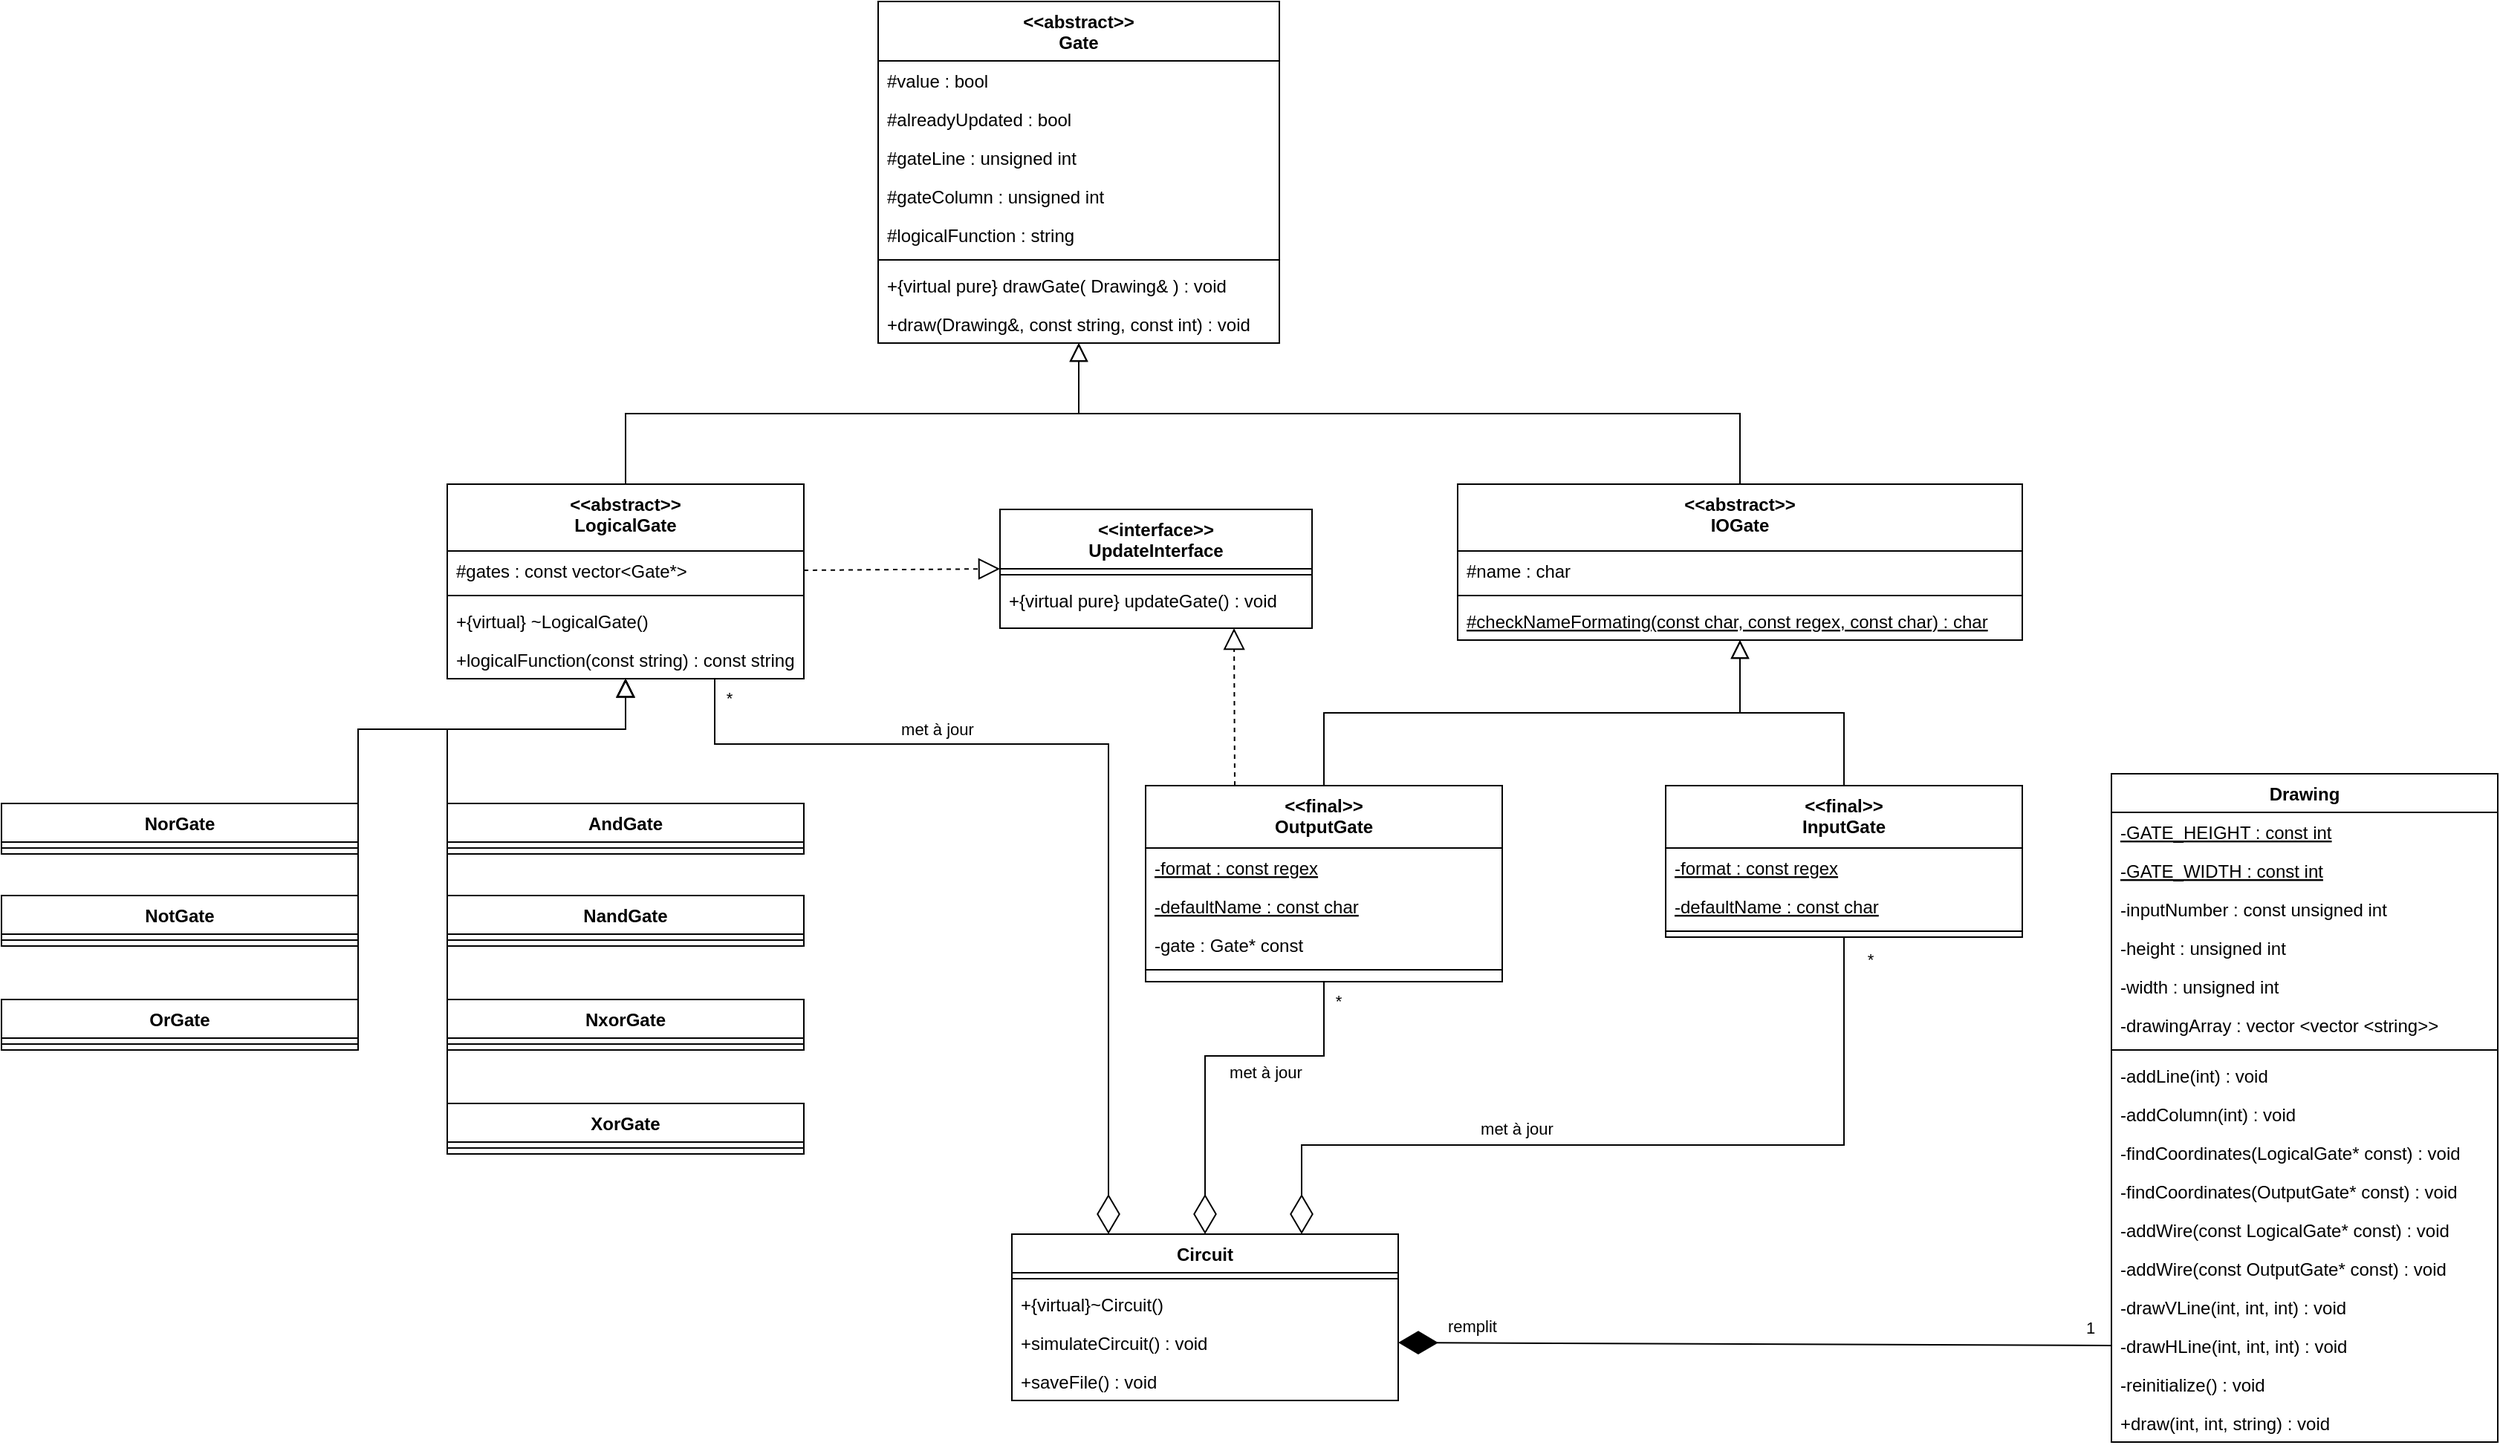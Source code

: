 <mxfile version="16.4.0" type="device"><diagram id="C5RBs43oDa-KdzZeNtuy" name="Page-1"><mxGraphModel dx="2557" dy="940" grid="1" gridSize="10" guides="1" tooltips="1" connect="1" arrows="1" fold="1" page="1" pageScale="1" pageWidth="827" pageHeight="1169" math="0" shadow="0"><root><mxCell id="WIyWlLk6GJQsqaUBKTNV-0"/><mxCell id="WIyWlLk6GJQsqaUBKTNV-1" parent="WIyWlLk6GJQsqaUBKTNV-0"/><mxCell id="zkfFHV4jXpPFQw0GAbJ--0" value="&lt;&lt;abstract&gt;&gt;&#xA;Gate" style="swimlane;fontStyle=1;align=center;verticalAlign=top;childLayout=stackLayout;horizontal=1;startSize=40;horizontalStack=0;resizeParent=1;resizeLast=0;collapsible=1;marginBottom=0;rounded=0;shadow=0;strokeWidth=1;" parent="WIyWlLk6GJQsqaUBKTNV-1" vertex="1"><mxGeometry x="260" y="40" width="270" height="230" as="geometry"><mxRectangle x="230" y="140" width="160" height="26" as="alternateBounds"/></mxGeometry></mxCell><mxCell id="zkfFHV4jXpPFQw0GAbJ--1" value="#value : bool" style="text;align=left;verticalAlign=top;spacingLeft=4;spacingRight=4;overflow=hidden;rotatable=0;points=[[0,0.5],[1,0.5]];portConstraint=eastwest;" parent="zkfFHV4jXpPFQw0GAbJ--0" vertex="1"><mxGeometry y="40" width="270" height="26" as="geometry"/></mxCell><mxCell id="zkfFHV4jXpPFQw0GAbJ--2" value="#alreadyUpdated : bool" style="text;align=left;verticalAlign=top;spacingLeft=4;spacingRight=4;overflow=hidden;rotatable=0;points=[[0,0.5],[1,0.5]];portConstraint=eastwest;rounded=0;shadow=0;html=0;" parent="zkfFHV4jXpPFQw0GAbJ--0" vertex="1"><mxGeometry y="66" width="270" height="26" as="geometry"/></mxCell><mxCell id="Q58En_Q9YtFkLHBGDszu-0" value="#gateLine : unsigned int" style="text;align=left;verticalAlign=top;spacingLeft=4;spacingRight=4;overflow=hidden;rotatable=0;points=[[0,0.5],[1,0.5]];portConstraint=eastwest;rounded=0;shadow=0;html=0;" vertex="1" parent="zkfFHV4jXpPFQw0GAbJ--0"><mxGeometry y="92" width="270" height="26" as="geometry"/></mxCell><mxCell id="Q58En_Q9YtFkLHBGDszu-1" value="#gateColumn : unsigned int" style="text;align=left;verticalAlign=top;spacingLeft=4;spacingRight=4;overflow=hidden;rotatable=0;points=[[0,0.5],[1,0.5]];portConstraint=eastwest;rounded=0;shadow=0;html=0;" vertex="1" parent="zkfFHV4jXpPFQw0GAbJ--0"><mxGeometry y="118" width="270" height="26" as="geometry"/></mxCell><mxCell id="Q58En_Q9YtFkLHBGDszu-2" value="#logicalFunction : string" style="text;align=left;verticalAlign=top;spacingLeft=4;spacingRight=4;overflow=hidden;rotatable=0;points=[[0,0.5],[1,0.5]];portConstraint=eastwest;rounded=0;shadow=0;html=0;" vertex="1" parent="zkfFHV4jXpPFQw0GAbJ--0"><mxGeometry y="144" width="270" height="26" as="geometry"/></mxCell><mxCell id="zkfFHV4jXpPFQw0GAbJ--4" value="" style="line;html=1;strokeWidth=1;align=left;verticalAlign=middle;spacingTop=-1;spacingLeft=3;spacingRight=3;rotatable=0;labelPosition=right;points=[];portConstraint=eastwest;" parent="zkfFHV4jXpPFQw0GAbJ--0" vertex="1"><mxGeometry y="170" width="270" height="8" as="geometry"/></mxCell><mxCell id="zkfFHV4jXpPFQw0GAbJ--5" value="+{virtual pure} drawGate( Drawing&amp; ) : void" style="text;align=left;verticalAlign=top;spacingLeft=4;spacingRight=4;overflow=hidden;rotatable=0;points=[[0,0.5],[1,0.5]];portConstraint=eastwest;" parent="zkfFHV4jXpPFQw0GAbJ--0" vertex="1"><mxGeometry y="178" width="270" height="26" as="geometry"/></mxCell><mxCell id="Q58En_Q9YtFkLHBGDszu-3" value="+draw(Drawing&amp;, const string, const int) : void" style="text;align=left;verticalAlign=top;spacingLeft=4;spacingRight=4;overflow=hidden;rotatable=0;points=[[0,0.5],[1,0.5]];portConstraint=eastwest;rounded=0;shadow=0;html=0;" vertex="1" parent="zkfFHV4jXpPFQw0GAbJ--0"><mxGeometry y="204" width="270" height="26" as="geometry"/></mxCell><mxCell id="zkfFHV4jXpPFQw0GAbJ--6" value="&lt;&lt;abstract&gt;&gt;&#xA;LogicalGate" style="swimlane;fontStyle=1;align=center;verticalAlign=top;childLayout=stackLayout;horizontal=1;startSize=45;horizontalStack=0;resizeParent=1;resizeLast=0;collapsible=1;marginBottom=0;rounded=0;shadow=0;strokeWidth=1;" parent="WIyWlLk6GJQsqaUBKTNV-1" vertex="1"><mxGeometry x="-30" y="365" width="240" height="131" as="geometry"><mxRectangle x="130" y="380" width="160" height="26" as="alternateBounds"/></mxGeometry></mxCell><mxCell id="zkfFHV4jXpPFQw0GAbJ--7" value="#gates : const vector&lt;Gate*&gt;" style="text;align=left;verticalAlign=top;spacingLeft=4;spacingRight=4;overflow=hidden;rotatable=0;points=[[0,0.5],[1,0.5]];portConstraint=eastwest;" parent="zkfFHV4jXpPFQw0GAbJ--6" vertex="1"><mxGeometry y="45" width="240" height="26" as="geometry"/></mxCell><mxCell id="zkfFHV4jXpPFQw0GAbJ--9" value="" style="line;html=1;strokeWidth=1;align=left;verticalAlign=middle;spacingTop=-1;spacingLeft=3;spacingRight=3;rotatable=0;labelPosition=right;points=[];portConstraint=eastwest;" parent="zkfFHV4jXpPFQw0GAbJ--6" vertex="1"><mxGeometry y="71" width="240" height="8" as="geometry"/></mxCell><mxCell id="zkfFHV4jXpPFQw0GAbJ--11" value="+{virtual} ~LogicalGate()" style="text;align=left;verticalAlign=top;spacingLeft=4;spacingRight=4;overflow=hidden;rotatable=0;points=[[0,0.5],[1,0.5]];portConstraint=eastwest;" parent="zkfFHV4jXpPFQw0GAbJ--6" vertex="1"><mxGeometry y="79" width="240" height="26" as="geometry"/></mxCell><mxCell id="Q58En_Q9YtFkLHBGDszu-8" value="+logicalFunction(const string) : const string" style="text;align=left;verticalAlign=top;spacingLeft=4;spacingRight=4;overflow=hidden;rotatable=0;points=[[0,0.5],[1,0.5]];portConstraint=eastwest;" vertex="1" parent="zkfFHV4jXpPFQw0GAbJ--6"><mxGeometry y="105" width="240" height="26" as="geometry"/></mxCell><mxCell id="zkfFHV4jXpPFQw0GAbJ--12" value="" style="endArrow=block;endSize=10;endFill=0;shadow=0;strokeWidth=1;rounded=0;edgeStyle=elbowEdgeStyle;elbow=vertical;" parent="WIyWlLk6GJQsqaUBKTNV-1" source="zkfFHV4jXpPFQw0GAbJ--6" target="zkfFHV4jXpPFQw0GAbJ--0" edge="1"><mxGeometry width="160" relative="1" as="geometry"><mxPoint x="200" y="203" as="sourcePoint"/><mxPoint x="200" y="203" as="targetPoint"/></mxGeometry></mxCell><mxCell id="zkfFHV4jXpPFQw0GAbJ--13" value="&lt;&lt;abstract&gt;&gt;&#xA;IOGate" style="swimlane;fontStyle=1;align=center;verticalAlign=top;childLayout=stackLayout;horizontal=1;startSize=45;horizontalStack=0;resizeParent=1;resizeLast=0;collapsible=1;marginBottom=0;rounded=0;shadow=0;strokeWidth=1;" parent="WIyWlLk6GJQsqaUBKTNV-1" vertex="1"><mxGeometry x="650" y="365" width="380" height="105" as="geometry"><mxRectangle x="340" y="380" width="170" height="26" as="alternateBounds"/></mxGeometry></mxCell><mxCell id="zkfFHV4jXpPFQw0GAbJ--14" value="#name : char" style="text;align=left;verticalAlign=top;spacingLeft=4;spacingRight=4;overflow=hidden;rotatable=0;points=[[0,0.5],[1,0.5]];portConstraint=eastwest;" parent="zkfFHV4jXpPFQw0GAbJ--13" vertex="1"><mxGeometry y="45" width="380" height="26" as="geometry"/></mxCell><mxCell id="zkfFHV4jXpPFQw0GAbJ--15" value="" style="line;html=1;strokeWidth=1;align=left;verticalAlign=middle;spacingTop=-1;spacingLeft=3;spacingRight=3;rotatable=0;labelPosition=right;points=[];portConstraint=eastwest;" parent="zkfFHV4jXpPFQw0GAbJ--13" vertex="1"><mxGeometry y="71" width="380" height="8" as="geometry"/></mxCell><mxCell id="Q58En_Q9YtFkLHBGDszu-10" value="#checkNameFormating(const char, const regex, const char) : char" style="text;align=left;verticalAlign=top;spacingLeft=4;spacingRight=4;overflow=hidden;rotatable=0;points=[[0,0.5],[1,0.5]];portConstraint=eastwest;fontStyle=4" vertex="1" parent="zkfFHV4jXpPFQw0GAbJ--13"><mxGeometry y="79" width="380" height="26" as="geometry"/></mxCell><mxCell id="zkfFHV4jXpPFQw0GAbJ--16" value="" style="endArrow=block;endSize=10;endFill=0;shadow=0;strokeWidth=1;rounded=0;edgeStyle=elbowEdgeStyle;elbow=vertical;" parent="WIyWlLk6GJQsqaUBKTNV-1" source="zkfFHV4jXpPFQw0GAbJ--13" target="zkfFHV4jXpPFQw0GAbJ--0" edge="1"><mxGeometry width="160" relative="1" as="geometry"><mxPoint x="210" y="373" as="sourcePoint"/><mxPoint x="310" y="271" as="targetPoint"/></mxGeometry></mxCell><mxCell id="Q58En_Q9YtFkLHBGDszu-11" value="&lt;&lt;interface&gt;&gt;&#xA;UpdateInterface" style="swimlane;fontStyle=1;align=center;verticalAlign=middle;childLayout=stackLayout;horizontal=1;startSize=40;horizontalStack=0;resizeParent=1;resizeLast=0;collapsible=1;marginBottom=0;rounded=0;shadow=0;strokeWidth=1;spacing=1;" vertex="1" parent="WIyWlLk6GJQsqaUBKTNV-1"><mxGeometry x="342" y="382" width="210" height="80" as="geometry"><mxRectangle x="340" y="380" width="170" height="26" as="alternateBounds"/></mxGeometry></mxCell><mxCell id="Q58En_Q9YtFkLHBGDszu-13" value="" style="line;html=1;strokeWidth=1;align=left;verticalAlign=middle;spacingTop=-1;spacingLeft=3;spacingRight=3;rotatable=0;labelPosition=right;points=[];portConstraint=eastwest;" vertex="1" parent="Q58En_Q9YtFkLHBGDszu-11"><mxGeometry y="40" width="210" height="8" as="geometry"/></mxCell><mxCell id="Q58En_Q9YtFkLHBGDszu-12" value="+{virtual pure} updateGate() : void" style="text;align=left;verticalAlign=top;spacingLeft=4;spacingRight=4;overflow=hidden;rotatable=0;points=[[0,0.5],[1,0.5]];portConstraint=eastwest;" vertex="1" parent="Q58En_Q9YtFkLHBGDszu-11"><mxGeometry y="48" width="210" height="26" as="geometry"/></mxCell><mxCell id="Q58En_Q9YtFkLHBGDszu-17" value="AndGate" style="swimlane;fontStyle=1;align=center;verticalAlign=top;childLayout=stackLayout;horizontal=1;startSize=26;horizontalStack=0;resizeParent=1;resizeLast=0;collapsible=1;marginBottom=0;rounded=0;shadow=0;strokeWidth=1;" vertex="1" parent="WIyWlLk6GJQsqaUBKTNV-1"><mxGeometry x="-30" y="580" width="240" height="34" as="geometry"><mxRectangle x="130" y="380" width="160" height="26" as="alternateBounds"/></mxGeometry></mxCell><mxCell id="Q58En_Q9YtFkLHBGDszu-19" value="" style="line;html=1;strokeWidth=1;align=left;verticalAlign=middle;spacingTop=-1;spacingLeft=3;spacingRight=3;rotatable=0;labelPosition=right;points=[];portConstraint=eastwest;" vertex="1" parent="Q58En_Q9YtFkLHBGDszu-17"><mxGeometry y="26" width="240" height="8" as="geometry"/></mxCell><mxCell id="Q58En_Q9YtFkLHBGDszu-27" value="NotGate" style="swimlane;fontStyle=1;align=center;verticalAlign=top;childLayout=stackLayout;horizontal=1;startSize=26;horizontalStack=0;resizeParent=1;resizeLast=0;collapsible=1;marginBottom=0;rounded=0;shadow=0;strokeWidth=1;" vertex="1" parent="WIyWlLk6GJQsqaUBKTNV-1"><mxGeometry x="-330" y="642" width="240" height="34" as="geometry"><mxRectangle x="130" y="380" width="160" height="26" as="alternateBounds"/></mxGeometry></mxCell><mxCell id="Q58En_Q9YtFkLHBGDszu-28" value="" style="line;html=1;strokeWidth=1;align=left;verticalAlign=middle;spacingTop=-1;spacingLeft=3;spacingRight=3;rotatable=0;labelPosition=right;points=[];portConstraint=eastwest;" vertex="1" parent="Q58En_Q9YtFkLHBGDszu-27"><mxGeometry y="26" width="240" height="8" as="geometry"/></mxCell><mxCell id="Q58En_Q9YtFkLHBGDszu-29" value="NorGate" style="swimlane;fontStyle=1;align=center;verticalAlign=top;childLayout=stackLayout;horizontal=1;startSize=26;horizontalStack=0;resizeParent=1;resizeLast=0;collapsible=1;marginBottom=0;rounded=0;shadow=0;strokeWidth=1;" vertex="1" parent="WIyWlLk6GJQsqaUBKTNV-1"><mxGeometry x="-330" y="580" width="240" height="34" as="geometry"><mxRectangle x="130" y="380" width="160" height="26" as="alternateBounds"/></mxGeometry></mxCell><mxCell id="Q58En_Q9YtFkLHBGDszu-30" value="" style="line;html=1;strokeWidth=1;align=left;verticalAlign=middle;spacingTop=-1;spacingLeft=3;spacingRight=3;rotatable=0;labelPosition=right;points=[];portConstraint=eastwest;" vertex="1" parent="Q58En_Q9YtFkLHBGDszu-29"><mxGeometry y="26" width="240" height="8" as="geometry"/></mxCell><mxCell id="Q58En_Q9YtFkLHBGDszu-31" value="NandGate" style="swimlane;fontStyle=1;align=center;verticalAlign=top;childLayout=stackLayout;horizontal=1;startSize=26;horizontalStack=0;resizeParent=1;resizeLast=0;collapsible=1;marginBottom=0;rounded=0;shadow=0;strokeWidth=1;" vertex="1" parent="WIyWlLk6GJQsqaUBKTNV-1"><mxGeometry x="-30" y="642" width="240" height="34" as="geometry"><mxRectangle x="130" y="380" width="160" height="26" as="alternateBounds"/></mxGeometry></mxCell><mxCell id="Q58En_Q9YtFkLHBGDszu-32" value="" style="line;html=1;strokeWidth=1;align=left;verticalAlign=middle;spacingTop=-1;spacingLeft=3;spacingRight=3;rotatable=0;labelPosition=right;points=[];portConstraint=eastwest;" vertex="1" parent="Q58En_Q9YtFkLHBGDszu-31"><mxGeometry y="26" width="240" height="8" as="geometry"/></mxCell><mxCell id="Q58En_Q9YtFkLHBGDszu-33" value="XorGate" style="swimlane;fontStyle=1;align=center;verticalAlign=top;childLayout=stackLayout;horizontal=1;startSize=26;horizontalStack=0;resizeParent=1;resizeLast=0;collapsible=1;marginBottom=0;rounded=0;shadow=0;strokeWidth=1;" vertex="1" parent="WIyWlLk6GJQsqaUBKTNV-1"><mxGeometry x="-30" y="782" width="240" height="34" as="geometry"><mxRectangle x="130" y="380" width="160" height="26" as="alternateBounds"/></mxGeometry></mxCell><mxCell id="Q58En_Q9YtFkLHBGDszu-34" value="" style="line;html=1;strokeWidth=1;align=left;verticalAlign=middle;spacingTop=-1;spacingLeft=3;spacingRight=3;rotatable=0;labelPosition=right;points=[];portConstraint=eastwest;" vertex="1" parent="Q58En_Q9YtFkLHBGDszu-33"><mxGeometry y="26" width="240" height="8" as="geometry"/></mxCell><mxCell id="Q58En_Q9YtFkLHBGDszu-35" value="OrGate" style="swimlane;fontStyle=1;align=center;verticalAlign=top;childLayout=stackLayout;horizontal=1;startSize=26;horizontalStack=0;resizeParent=1;resizeLast=0;collapsible=1;marginBottom=0;rounded=0;shadow=0;strokeWidth=1;" vertex="1" parent="WIyWlLk6GJQsqaUBKTNV-1"><mxGeometry x="-330" y="712" width="240" height="34" as="geometry"><mxRectangle x="130" y="380" width="160" height="26" as="alternateBounds"/></mxGeometry></mxCell><mxCell id="Q58En_Q9YtFkLHBGDszu-36" value="" style="line;html=1;strokeWidth=1;align=left;verticalAlign=middle;spacingTop=-1;spacingLeft=3;spacingRight=3;rotatable=0;labelPosition=right;points=[];portConstraint=eastwest;" vertex="1" parent="Q58En_Q9YtFkLHBGDszu-35"><mxGeometry y="26" width="240" height="8" as="geometry"/></mxCell><mxCell id="Q58En_Q9YtFkLHBGDszu-37" value="NxorGate" style="swimlane;fontStyle=1;align=center;verticalAlign=top;childLayout=stackLayout;horizontal=1;startSize=26;horizontalStack=0;resizeParent=1;resizeLast=0;collapsible=1;marginBottom=0;rounded=0;shadow=0;strokeWidth=1;" vertex="1" parent="WIyWlLk6GJQsqaUBKTNV-1"><mxGeometry x="-30" y="712" width="240" height="34" as="geometry"><mxRectangle x="130" y="380" width="160" height="26" as="alternateBounds"/></mxGeometry></mxCell><mxCell id="Q58En_Q9YtFkLHBGDszu-38" value="" style="line;html=1;strokeWidth=1;align=left;verticalAlign=middle;spacingTop=-1;spacingLeft=3;spacingRight=3;rotatable=0;labelPosition=right;points=[];portConstraint=eastwest;" vertex="1" parent="Q58En_Q9YtFkLHBGDszu-37"><mxGeometry y="26" width="240" height="8" as="geometry"/></mxCell><mxCell id="Q58En_Q9YtFkLHBGDszu-42" value="" style="endArrow=block;endSize=10;endFill=0;shadow=0;strokeWidth=1;rounded=0;edgeStyle=elbowEdgeStyle;elbow=vertical;exitX=1;exitY=0.5;exitDx=0;exitDy=0;entryX=0.5;entryY=1;entryDx=0;entryDy=0;" edge="1" parent="WIyWlLk6GJQsqaUBKTNV-1" source="Q58En_Q9YtFkLHBGDszu-29" target="zkfFHV4jXpPFQw0GAbJ--6"><mxGeometry width="160" relative="1" as="geometry"><mxPoint x="200" y="370" as="sourcePoint"/><mxPoint x="400" y="270" as="targetPoint"/><Array as="points"><mxPoint x="100" y="530"/></Array></mxGeometry></mxCell><mxCell id="Q58En_Q9YtFkLHBGDszu-43" value="" style="endArrow=block;endSize=10;endFill=0;shadow=0;strokeWidth=1;rounded=0;edgeStyle=elbowEdgeStyle;elbow=vertical;exitX=1;exitY=0.5;exitDx=0;exitDy=0;entryX=0.5;entryY=1;entryDx=0;entryDy=0;" edge="1" parent="WIyWlLk6GJQsqaUBKTNV-1" source="Q58En_Q9YtFkLHBGDszu-27" target="zkfFHV4jXpPFQw0GAbJ--6"><mxGeometry width="160" relative="1" as="geometry"><mxPoint x="20" y="595" as="sourcePoint"/><mxPoint x="200" y="490" as="targetPoint"/><Array as="points"><mxPoint x="100" y="530"/></Array></mxGeometry></mxCell><mxCell id="Q58En_Q9YtFkLHBGDszu-44" value="" style="endArrow=block;endSize=10;endFill=0;shadow=0;strokeWidth=1;rounded=0;edgeStyle=elbowEdgeStyle;elbow=vertical;targetPerimeterSpacing=0;exitX=1;exitY=0.5;exitDx=0;exitDy=0;entryX=0.5;entryY=1;entryDx=0;entryDy=0;" edge="1" parent="WIyWlLk6GJQsqaUBKTNV-1" source="Q58En_Q9YtFkLHBGDszu-35" target="zkfFHV4jXpPFQw0GAbJ--6"><mxGeometry width="160" relative="1" as="geometry"><mxPoint x="510" y="680" as="sourcePoint"/><mxPoint x="190" y="480" as="targetPoint"/><Array as="points"><mxPoint x="110" y="530"/><mxPoint x="510" y="590"/></Array></mxGeometry></mxCell><mxCell id="Q58En_Q9YtFkLHBGDszu-45" value="" style="endArrow=block;endSize=10;endFill=0;shadow=0;strokeWidth=1;rounded=0;edgeStyle=elbowEdgeStyle;elbow=vertical;targetPerimeterSpacing=0;exitX=0;exitY=0.5;exitDx=0;exitDy=0;entryX=0.5;entryY=1;entryDx=0;entryDy=0;" edge="1" parent="WIyWlLk6GJQsqaUBKTNV-1" source="Q58En_Q9YtFkLHBGDszu-17" target="zkfFHV4jXpPFQw0GAbJ--6"><mxGeometry width="160" relative="1" as="geometry"><mxPoint x="20" y="727" as="sourcePoint"/><mxPoint x="190" y="496" as="targetPoint"/><Array as="points"><mxPoint x="120" y="530"/><mxPoint x="520" y="600"/></Array></mxGeometry></mxCell><mxCell id="Q58En_Q9YtFkLHBGDszu-46" value="" style="endArrow=block;endSize=10;endFill=0;shadow=0;strokeWidth=1;rounded=0;edgeStyle=elbowEdgeStyle;elbow=vertical;targetPerimeterSpacing=0;exitX=0;exitY=0.5;exitDx=0;exitDy=0;entryX=0.5;entryY=1;entryDx=0;entryDy=0;" edge="1" parent="WIyWlLk6GJQsqaUBKTNV-1" source="Q58En_Q9YtFkLHBGDszu-31" target="zkfFHV4jXpPFQw0GAbJ--6"><mxGeometry width="160" relative="1" as="geometry"><mxPoint x="80" y="595" as="sourcePoint"/><mxPoint x="190" y="496" as="targetPoint"/><Array as="points"><mxPoint x="130" y="530"/><mxPoint x="530" y="610"/></Array></mxGeometry></mxCell><mxCell id="Q58En_Q9YtFkLHBGDszu-47" value="" style="endArrow=block;endSize=10;endFill=0;shadow=0;strokeWidth=1;rounded=0;edgeStyle=elbowEdgeStyle;elbow=vertical;targetPerimeterSpacing=0;exitX=0;exitY=0.5;exitDx=0;exitDy=0;entryX=0.5;entryY=1;entryDx=0;entryDy=0;" edge="1" parent="WIyWlLk6GJQsqaUBKTNV-1" source="Q58En_Q9YtFkLHBGDszu-37" target="zkfFHV4jXpPFQw0GAbJ--6"><mxGeometry width="160" relative="1" as="geometry"><mxPoint x="90" y="605" as="sourcePoint"/><mxPoint x="200" y="506" as="targetPoint"/><Array as="points"><mxPoint x="130" y="530"/><mxPoint x="540" y="620"/></Array></mxGeometry></mxCell><mxCell id="Q58En_Q9YtFkLHBGDszu-48" value="" style="endArrow=block;endSize=10;endFill=0;shadow=0;strokeWidth=1;rounded=0;edgeStyle=elbowEdgeStyle;elbow=vertical;targetPerimeterSpacing=0;exitX=0;exitY=0.5;exitDx=0;exitDy=0;entryX=0.5;entryY=1;entryDx=0;entryDy=0;" edge="1" parent="WIyWlLk6GJQsqaUBKTNV-1" source="Q58En_Q9YtFkLHBGDszu-33" target="zkfFHV4jXpPFQw0GAbJ--6"><mxGeometry width="160" relative="1" as="geometry"><mxPoint x="100" y="615" as="sourcePoint"/><mxPoint x="220" y="500" as="targetPoint"/><Array as="points"><mxPoint x="130" y="530"/><mxPoint x="550" y="630"/></Array></mxGeometry></mxCell><mxCell id="Q58En_Q9YtFkLHBGDszu-49" value="" style="endArrow=block;dashed=1;endFill=0;endSize=12;html=1;rounded=0;fontSize=11;targetPerimeterSpacing=0;exitX=1;exitY=0.5;exitDx=0;exitDy=0;entryX=0;entryY=0.5;entryDx=0;entryDy=0;" edge="1" parent="WIyWlLk6GJQsqaUBKTNV-1" source="zkfFHV4jXpPFQw0GAbJ--7" target="Q58En_Q9YtFkLHBGDszu-11"><mxGeometry width="160" relative="1" as="geometry"><mxPoint x="110" y="500" as="sourcePoint"/><mxPoint x="270" y="500" as="targetPoint"/></mxGeometry></mxCell><mxCell id="Q58En_Q9YtFkLHBGDszu-51" value="&lt;&lt;final&gt;&gt;&#xA;OutputGate&#xA;" style="swimlane;fontStyle=1;align=center;verticalAlign=top;childLayout=stackLayout;horizontal=1;startSize=42;horizontalStack=0;resizeParent=1;resizeLast=0;collapsible=1;marginBottom=0;rounded=0;shadow=0;strokeWidth=1;" vertex="1" parent="WIyWlLk6GJQsqaUBKTNV-1"><mxGeometry x="440" y="568" width="240" height="132" as="geometry"><mxRectangle x="130" y="380" width="160" height="26" as="alternateBounds"/></mxGeometry></mxCell><mxCell id="Q58En_Q9YtFkLHBGDszu-52" value="-format : const regex" style="text;align=left;verticalAlign=top;spacingLeft=4;spacingRight=4;overflow=hidden;rotatable=0;points=[[0,0.5],[1,0.5]];portConstraint=eastwest;fontStyle=4" vertex="1" parent="Q58En_Q9YtFkLHBGDszu-51"><mxGeometry y="42" width="240" height="26" as="geometry"/></mxCell><mxCell id="Q58En_Q9YtFkLHBGDszu-64" value="-defaultName : const char" style="text;align=left;verticalAlign=top;spacingLeft=4;spacingRight=4;overflow=hidden;rotatable=0;points=[[0,0.5],[1,0.5]];portConstraint=eastwest;fontStyle=4" vertex="1" parent="Q58En_Q9YtFkLHBGDszu-51"><mxGeometry y="68" width="240" height="26" as="geometry"/></mxCell><mxCell id="Q58En_Q9YtFkLHBGDszu-65" value="-gate : Gate* const" style="text;align=left;verticalAlign=top;spacingLeft=4;spacingRight=4;overflow=hidden;rotatable=0;points=[[0,0.5],[1,0.5]];portConstraint=eastwest;fontStyle=0" vertex="1" parent="Q58En_Q9YtFkLHBGDszu-51"><mxGeometry y="94" width="240" height="26" as="geometry"/></mxCell><mxCell id="Q58En_Q9YtFkLHBGDszu-53" value="" style="line;html=1;strokeWidth=1;align=left;verticalAlign=middle;spacingTop=-1;spacingLeft=3;spacingRight=3;rotatable=0;labelPosition=right;points=[];portConstraint=eastwest;" vertex="1" parent="Q58En_Q9YtFkLHBGDszu-51"><mxGeometry y="120" width="240" height="8" as="geometry"/></mxCell><mxCell id="Q58En_Q9YtFkLHBGDszu-61" value="" style="endArrow=block;endSize=10;endFill=0;shadow=0;strokeWidth=1;rounded=0;edgeStyle=elbowEdgeStyle;elbow=vertical;exitX=0.5;exitY=0;exitDx=0;exitDy=0;entryX=0.5;entryY=1;entryDx=0;entryDy=0;" edge="1" parent="WIyWlLk6GJQsqaUBKTNV-1" source="Q58En_Q9YtFkLHBGDszu-51" target="zkfFHV4jXpPFQw0GAbJ--13"><mxGeometry width="160" relative="1" as="geometry"><mxPoint x="640" y="376" as="sourcePoint"/><mxPoint x="680" y="520" as="targetPoint"/></mxGeometry></mxCell><mxCell id="Q58En_Q9YtFkLHBGDszu-62" value="" style="endArrow=block;endSize=10;endFill=0;shadow=0;strokeWidth=1;rounded=0;edgeStyle=elbowEdgeStyle;elbow=vertical;entryX=0.5;entryY=1;entryDx=0;entryDy=0;exitX=0.5;exitY=0;exitDx=0;exitDy=0;" edge="1" parent="WIyWlLk6GJQsqaUBKTNV-1" source="Q58En_Q9YtFkLHBGDszu-66" target="zkfFHV4jXpPFQw0GAbJ--13"><mxGeometry width="160" relative="1" as="geometry"><mxPoint x="890" y="568" as="sourcePoint"/><mxPoint x="690" y="500" as="targetPoint"/></mxGeometry></mxCell><mxCell id="Q58En_Q9YtFkLHBGDszu-66" value="&lt;&lt;final&gt;&gt;&#xA;InputGate&#xA;" style="swimlane;fontStyle=1;align=center;verticalAlign=top;childLayout=stackLayout;horizontal=1;startSize=42;horizontalStack=0;resizeParent=1;resizeLast=0;collapsible=1;marginBottom=0;rounded=0;shadow=0;strokeWidth=1;" vertex="1" parent="WIyWlLk6GJQsqaUBKTNV-1"><mxGeometry x="790" y="568" width="240" height="102" as="geometry"><mxRectangle x="130" y="380" width="160" height="26" as="alternateBounds"/></mxGeometry></mxCell><mxCell id="Q58En_Q9YtFkLHBGDszu-67" value="-format : const regex" style="text;align=left;verticalAlign=top;spacingLeft=4;spacingRight=4;overflow=hidden;rotatable=0;points=[[0,0.5],[1,0.5]];portConstraint=eastwest;fontStyle=4" vertex="1" parent="Q58En_Q9YtFkLHBGDszu-66"><mxGeometry y="42" width="240" height="26" as="geometry"/></mxCell><mxCell id="Q58En_Q9YtFkLHBGDszu-68" value="-defaultName : const char" style="text;align=left;verticalAlign=top;spacingLeft=4;spacingRight=4;overflow=hidden;rotatable=0;points=[[0,0.5],[1,0.5]];portConstraint=eastwest;fontStyle=4" vertex="1" parent="Q58En_Q9YtFkLHBGDszu-66"><mxGeometry y="68" width="240" height="26" as="geometry"/></mxCell><mxCell id="Q58En_Q9YtFkLHBGDszu-70" value="" style="line;html=1;strokeWidth=1;align=left;verticalAlign=middle;spacingTop=-1;spacingLeft=3;spacingRight=3;rotatable=0;labelPosition=right;points=[];portConstraint=eastwest;" vertex="1" parent="Q58En_Q9YtFkLHBGDszu-66"><mxGeometry y="94" width="240" height="8" as="geometry"/></mxCell><mxCell id="Q58En_Q9YtFkLHBGDszu-72" value="Circuit" style="swimlane;fontStyle=1;align=center;verticalAlign=top;childLayout=stackLayout;horizontal=1;startSize=26;horizontalStack=0;resizeParent=1;resizeLast=0;collapsible=1;marginBottom=0;rounded=0;shadow=0;strokeWidth=1;" vertex="1" parent="WIyWlLk6GJQsqaUBKTNV-1"><mxGeometry x="350" y="870" width="260" height="112" as="geometry"><mxRectangle x="230" y="140" width="160" height="26" as="alternateBounds"/></mxGeometry></mxCell><mxCell id="Q58En_Q9YtFkLHBGDszu-78" value="" style="line;html=1;strokeWidth=1;align=left;verticalAlign=middle;spacingTop=-1;spacingLeft=3;spacingRight=3;rotatable=0;labelPosition=right;points=[];portConstraint=eastwest;" vertex="1" parent="Q58En_Q9YtFkLHBGDszu-72"><mxGeometry y="26" width="260" height="8" as="geometry"/></mxCell><mxCell id="Q58En_Q9YtFkLHBGDszu-79" value="+{virtual}~Circuit()" style="text;align=left;verticalAlign=top;spacingLeft=4;spacingRight=4;overflow=hidden;rotatable=0;points=[[0,0.5],[1,0.5]];portConstraint=eastwest;" vertex="1" parent="Q58En_Q9YtFkLHBGDszu-72"><mxGeometry y="34" width="260" height="26" as="geometry"/></mxCell><mxCell id="Q58En_Q9YtFkLHBGDszu-80" value="+simulateCircuit() : void" style="text;align=left;verticalAlign=top;spacingLeft=4;spacingRight=4;overflow=hidden;rotatable=0;points=[[0,0.5],[1,0.5]];portConstraint=eastwest;rounded=0;shadow=0;html=0;" vertex="1" parent="Q58En_Q9YtFkLHBGDszu-72"><mxGeometry y="60" width="260" height="26" as="geometry"/></mxCell><mxCell id="Q58En_Q9YtFkLHBGDszu-90" value="+saveFile() : void" style="text;align=left;verticalAlign=top;spacingLeft=4;spacingRight=4;overflow=hidden;rotatable=0;points=[[0,0.5],[1,0.5]];portConstraint=eastwest;rounded=0;shadow=0;html=0;" vertex="1" parent="Q58En_Q9YtFkLHBGDszu-72"><mxGeometry y="86" width="260" height="26" as="geometry"/></mxCell><mxCell id="Q58En_Q9YtFkLHBGDszu-92" value="Drawing" style="swimlane;fontStyle=1;align=center;verticalAlign=top;childLayout=stackLayout;horizontal=1;startSize=26;horizontalStack=0;resizeParent=1;resizeLast=0;collapsible=1;marginBottom=0;rounded=0;shadow=0;strokeWidth=1;" vertex="1" parent="WIyWlLk6GJQsqaUBKTNV-1"><mxGeometry x="1090" y="560" width="260" height="450" as="geometry"><mxRectangle x="230" y="140" width="160" height="26" as="alternateBounds"/></mxGeometry></mxCell><mxCell id="Q58En_Q9YtFkLHBGDszu-93" value="-GATE_HEIGHT : const int" style="text;align=left;verticalAlign=top;spacingLeft=4;spacingRight=4;overflow=hidden;rotatable=0;points=[[0,0.5],[1,0.5]];portConstraint=eastwest;fontStyle=4" vertex="1" parent="Q58En_Q9YtFkLHBGDszu-92"><mxGeometry y="26" width="260" height="26" as="geometry"/></mxCell><mxCell id="Q58En_Q9YtFkLHBGDszu-94" value="-GATE_WIDTH : const int" style="text;align=left;verticalAlign=top;spacingLeft=4;spacingRight=4;overflow=hidden;rotatable=0;points=[[0,0.5],[1,0.5]];portConstraint=eastwest;rounded=0;shadow=0;html=0;fontStyle=4" vertex="1" parent="Q58En_Q9YtFkLHBGDszu-92"><mxGeometry y="52" width="260" height="26" as="geometry"/></mxCell><mxCell id="Q58En_Q9YtFkLHBGDszu-95" value="-inputNumber : const unsigned int" style="text;align=left;verticalAlign=top;spacingLeft=4;spacingRight=4;overflow=hidden;rotatable=0;points=[[0,0.5],[1,0.5]];portConstraint=eastwest;rounded=0;shadow=0;html=0;" vertex="1" parent="Q58En_Q9YtFkLHBGDszu-92"><mxGeometry y="78" width="260" height="26" as="geometry"/></mxCell><mxCell id="Q58En_Q9YtFkLHBGDszu-96" value="-height : unsigned int" style="text;align=left;verticalAlign=top;spacingLeft=4;spacingRight=4;overflow=hidden;rotatable=0;points=[[0,0.5],[1,0.5]];portConstraint=eastwest;rounded=0;shadow=0;html=0;" vertex="1" parent="Q58En_Q9YtFkLHBGDszu-92"><mxGeometry y="104" width="260" height="26" as="geometry"/></mxCell><mxCell id="Q58En_Q9YtFkLHBGDszu-97" value="-width : unsigned int" style="text;align=left;verticalAlign=top;spacingLeft=4;spacingRight=4;overflow=hidden;rotatable=0;points=[[0,0.5],[1,0.5]];portConstraint=eastwest;rounded=0;shadow=0;html=0;" vertex="1" parent="Q58En_Q9YtFkLHBGDszu-92"><mxGeometry y="130" width="260" height="26" as="geometry"/></mxCell><mxCell id="Q58En_Q9YtFkLHBGDszu-101" value="-drawingArray : vector &lt;vector &lt;string&gt;&gt;" style="text;align=left;verticalAlign=top;spacingLeft=4;spacingRight=4;overflow=hidden;rotatable=0;points=[[0,0.5],[1,0.5]];portConstraint=eastwest;rounded=0;shadow=0;html=0;" vertex="1" parent="Q58En_Q9YtFkLHBGDszu-92"><mxGeometry y="156" width="260" height="26" as="geometry"/></mxCell><mxCell id="Q58En_Q9YtFkLHBGDszu-98" value="" style="line;html=1;strokeWidth=1;align=left;verticalAlign=middle;spacingTop=-1;spacingLeft=3;spacingRight=3;rotatable=0;labelPosition=right;points=[];portConstraint=eastwest;" vertex="1" parent="Q58En_Q9YtFkLHBGDszu-92"><mxGeometry y="182" width="260" height="8" as="geometry"/></mxCell><mxCell id="Q58En_Q9YtFkLHBGDszu-99" value="-addLine(int) : void" style="text;align=left;verticalAlign=top;spacingLeft=4;spacingRight=4;overflow=hidden;rotatable=0;points=[[0,0.5],[1,0.5]];portConstraint=eastwest;" vertex="1" parent="Q58En_Q9YtFkLHBGDszu-92"><mxGeometry y="190" width="260" height="26" as="geometry"/></mxCell><mxCell id="Q58En_Q9YtFkLHBGDszu-102" value="-addColumn(int) : void" style="text;align=left;verticalAlign=top;spacingLeft=4;spacingRight=4;overflow=hidden;rotatable=0;points=[[0,0.5],[1,0.5]];portConstraint=eastwest;" vertex="1" parent="Q58En_Q9YtFkLHBGDszu-92"><mxGeometry y="216" width="260" height="26" as="geometry"/></mxCell><mxCell id="Q58En_Q9YtFkLHBGDszu-103" value="-findCoordinates(LogicalGate* const) : void" style="text;align=left;verticalAlign=top;spacingLeft=4;spacingRight=4;overflow=hidden;rotatable=0;points=[[0,0.5],[1,0.5]];portConstraint=eastwest;" vertex="1" parent="Q58En_Q9YtFkLHBGDszu-92"><mxGeometry y="242" width="260" height="26" as="geometry"/></mxCell><mxCell id="Q58En_Q9YtFkLHBGDszu-104" value="-findCoordinates(OutputGate* const) : void" style="text;align=left;verticalAlign=top;spacingLeft=4;spacingRight=4;overflow=hidden;rotatable=0;points=[[0,0.5],[1,0.5]];portConstraint=eastwest;" vertex="1" parent="Q58En_Q9YtFkLHBGDszu-92"><mxGeometry y="268" width="260" height="26" as="geometry"/></mxCell><mxCell id="Q58En_Q9YtFkLHBGDszu-105" value="-addWire(const LogicalGate* const) : void" style="text;align=left;verticalAlign=top;spacingLeft=4;spacingRight=4;overflow=hidden;rotatable=0;points=[[0,0.5],[1,0.5]];portConstraint=eastwest;" vertex="1" parent="Q58En_Q9YtFkLHBGDszu-92"><mxGeometry y="294" width="260" height="26" as="geometry"/></mxCell><mxCell id="Q58En_Q9YtFkLHBGDszu-106" value="-addWire(const OutputGate* const) : void" style="text;align=left;verticalAlign=top;spacingLeft=4;spacingRight=4;overflow=hidden;rotatable=0;points=[[0,0.5],[1,0.5]];portConstraint=eastwest;" vertex="1" parent="Q58En_Q9YtFkLHBGDszu-92"><mxGeometry y="320" width="260" height="26" as="geometry"/></mxCell><mxCell id="Q58En_Q9YtFkLHBGDszu-107" value="-drawVLine(int, int, int) : void" style="text;align=left;verticalAlign=top;spacingLeft=4;spacingRight=4;overflow=hidden;rotatable=0;points=[[0,0.5],[1,0.5]];portConstraint=eastwest;" vertex="1" parent="Q58En_Q9YtFkLHBGDszu-92"><mxGeometry y="346" width="260" height="26" as="geometry"/></mxCell><mxCell id="Q58En_Q9YtFkLHBGDszu-108" value="-drawHLine(int, int, int) : void" style="text;align=left;verticalAlign=top;spacingLeft=4;spacingRight=4;overflow=hidden;rotatable=0;points=[[0,0.5],[1,0.5]];portConstraint=eastwest;" vertex="1" parent="Q58En_Q9YtFkLHBGDszu-92"><mxGeometry y="372" width="260" height="26" as="geometry"/></mxCell><mxCell id="Q58En_Q9YtFkLHBGDszu-127" value="-reinitialize() : void" style="text;align=left;verticalAlign=top;spacingLeft=4;spacingRight=4;overflow=hidden;rotatable=0;points=[[0,0.5],[1,0.5]];portConstraint=eastwest;" vertex="1" parent="Q58En_Q9YtFkLHBGDszu-92"><mxGeometry y="398" width="260" height="26" as="geometry"/></mxCell><mxCell id="Q58En_Q9YtFkLHBGDszu-128" value="+draw(int, int, string) : void" style="text;align=left;verticalAlign=top;spacingLeft=4;spacingRight=4;overflow=hidden;rotatable=0;points=[[0,0.5],[1,0.5]];portConstraint=eastwest;" vertex="1" parent="Q58En_Q9YtFkLHBGDszu-92"><mxGeometry y="424" width="260" height="26" as="geometry"/></mxCell><mxCell id="Q58En_Q9YtFkLHBGDszu-109" value="" style="endArrow=block;dashed=1;endFill=0;endSize=12;html=1;rounded=0;fontSize=11;targetPerimeterSpacing=0;exitX=0.25;exitY=0;exitDx=0;exitDy=0;entryX=0.75;entryY=1;entryDx=0;entryDy=0;" edge="1" parent="WIyWlLk6GJQsqaUBKTNV-1" source="Q58En_Q9YtFkLHBGDszu-51" target="Q58En_Q9YtFkLHBGDszu-11"><mxGeometry width="160" relative="1" as="geometry"><mxPoint x="220" y="427" as="sourcePoint"/><mxPoint x="340" y="429" as="targetPoint"/></mxGeometry></mxCell><mxCell id="Q58En_Q9YtFkLHBGDszu-111" value="" style="endArrow=diamondThin;endFill=0;endSize=24;html=1;rounded=0;fontSize=11;targetPerimeterSpacing=0;entryX=0.75;entryY=0;entryDx=0;entryDy=0;exitX=0.5;exitY=1;exitDx=0;exitDy=0;" edge="1" parent="WIyWlLk6GJQsqaUBKTNV-1" source="Q58En_Q9YtFkLHBGDszu-66" target="Q58En_Q9YtFkLHBGDszu-72"><mxGeometry width="160" relative="1" as="geometry"><mxPoint x="530" y="790" as="sourcePoint"/><mxPoint x="690" y="790" as="targetPoint"/><Array as="points"><mxPoint x="910" y="810"/><mxPoint x="545" y="810"/></Array></mxGeometry></mxCell><mxCell id="Q58En_Q9YtFkLHBGDszu-112" value="" style="endArrow=diamondThin;endFill=0;endSize=24;html=1;rounded=0;fontSize=11;targetPerimeterSpacing=0;entryX=0.5;entryY=0;entryDx=0;entryDy=0;exitX=0.5;exitY=1;exitDx=0;exitDy=0;" edge="1" parent="WIyWlLk6GJQsqaUBKTNV-1" source="Q58En_Q9YtFkLHBGDszu-51" target="Q58En_Q9YtFkLHBGDszu-72"><mxGeometry width="160" relative="1" as="geometry"><mxPoint x="920" y="680" as="sourcePoint"/><mxPoint x="555" y="880" as="targetPoint"/><Array as="points"><mxPoint x="560" y="750"/><mxPoint x="480" y="750"/></Array></mxGeometry></mxCell><mxCell id="Q58En_Q9YtFkLHBGDszu-113" value="" style="endArrow=diamondThin;endFill=0;endSize=24;html=1;rounded=0;fontSize=11;targetPerimeterSpacing=0;entryX=0.25;entryY=0;entryDx=0;entryDy=0;exitX=0.75;exitY=1;exitDx=0;exitDy=0;" edge="1" parent="WIyWlLk6GJQsqaUBKTNV-1" source="zkfFHV4jXpPFQw0GAbJ--6" target="Q58En_Q9YtFkLHBGDszu-72"><mxGeometry width="160" relative="1" as="geometry"><mxPoint x="570" y="710" as="sourcePoint"/><mxPoint x="490" y="880" as="targetPoint"/><Array as="points"><mxPoint x="150" y="540"/><mxPoint x="415" y="540"/></Array></mxGeometry></mxCell><mxCell id="Q58En_Q9YtFkLHBGDszu-114" value="*" style="text;html=1;strokeColor=none;fillColor=none;align=center;verticalAlign=middle;whiteSpace=wrap;rounded=0;fontSize=11;" vertex="1" parent="WIyWlLk6GJQsqaUBKTNV-1"><mxGeometry x="130" y="494" width="60" height="30" as="geometry"/></mxCell><mxCell id="Q58En_Q9YtFkLHBGDszu-115" value="*" style="text;html=1;strokeColor=none;fillColor=none;align=center;verticalAlign=middle;whiteSpace=wrap;rounded=0;fontSize=11;" vertex="1" parent="WIyWlLk6GJQsqaUBKTNV-1"><mxGeometry x="540" y="698" width="60" height="30" as="geometry"/></mxCell><mxCell id="Q58En_Q9YtFkLHBGDszu-116" value="met à jour" style="text;html=1;strokeColor=none;fillColor=none;align=center;verticalAlign=middle;whiteSpace=wrap;rounded=0;fontSize=11;" vertex="1" parent="WIyWlLk6GJQsqaUBKTNV-1"><mxGeometry x="660" y="784" width="60" height="30" as="geometry"/></mxCell><mxCell id="Q58En_Q9YtFkLHBGDszu-117" value="" style="endArrow=diamondThin;endFill=1;endSize=24;html=1;rounded=0;fontSize=11;targetPerimeterSpacing=0;entryX=1;entryY=0.5;entryDx=0;entryDy=0;exitX=0;exitY=0.5;exitDx=0;exitDy=0;" edge="1" parent="WIyWlLk6GJQsqaUBKTNV-1" source="Q58En_Q9YtFkLHBGDszu-108" target="Q58En_Q9YtFkLHBGDszu-80"><mxGeometry width="160" relative="1" as="geometry"><mxPoint x="600" y="900" as="sourcePoint"/><mxPoint x="760" y="900" as="targetPoint"/></mxGeometry></mxCell><mxCell id="Q58En_Q9YtFkLHBGDszu-118" value="1" style="text;html=1;strokeColor=none;fillColor=none;align=center;verticalAlign=middle;whiteSpace=wrap;rounded=0;fontSize=11;" vertex="1" parent="WIyWlLk6GJQsqaUBKTNV-1"><mxGeometry x="1046" y="918" width="60" height="30" as="geometry"/></mxCell><mxCell id="Q58En_Q9YtFkLHBGDszu-119" value="met à jour" style="text;html=1;strokeColor=none;fillColor=none;align=center;verticalAlign=middle;whiteSpace=wrap;rounded=0;fontSize=11;" vertex="1" parent="WIyWlLk6GJQsqaUBKTNV-1"><mxGeometry x="491" y="746" width="60" height="30" as="geometry"/></mxCell><mxCell id="Q58En_Q9YtFkLHBGDszu-121" value="met à jour" style="text;html=1;strokeColor=none;fillColor=none;align=center;verticalAlign=middle;whiteSpace=wrap;rounded=0;fontSize=11;" vertex="1" parent="WIyWlLk6GJQsqaUBKTNV-1"><mxGeometry x="270" y="515" width="60" height="30" as="geometry"/></mxCell><mxCell id="Q58En_Q9YtFkLHBGDszu-123" value="remplit" style="text;html=1;strokeColor=none;fillColor=none;align=center;verticalAlign=middle;whiteSpace=wrap;rounded=0;fontSize=11;" vertex="1" parent="WIyWlLk6GJQsqaUBKTNV-1"><mxGeometry x="630" y="917" width="60" height="30" as="geometry"/></mxCell><mxCell id="Q58En_Q9YtFkLHBGDszu-124" value="*" style="text;html=1;strokeColor=none;fillColor=none;align=center;verticalAlign=middle;whiteSpace=wrap;rounded=0;fontSize=11;" vertex="1" parent="WIyWlLk6GJQsqaUBKTNV-1"><mxGeometry x="898" y="670" width="60" height="30" as="geometry"/></mxCell></root></mxGraphModel></diagram></mxfile>